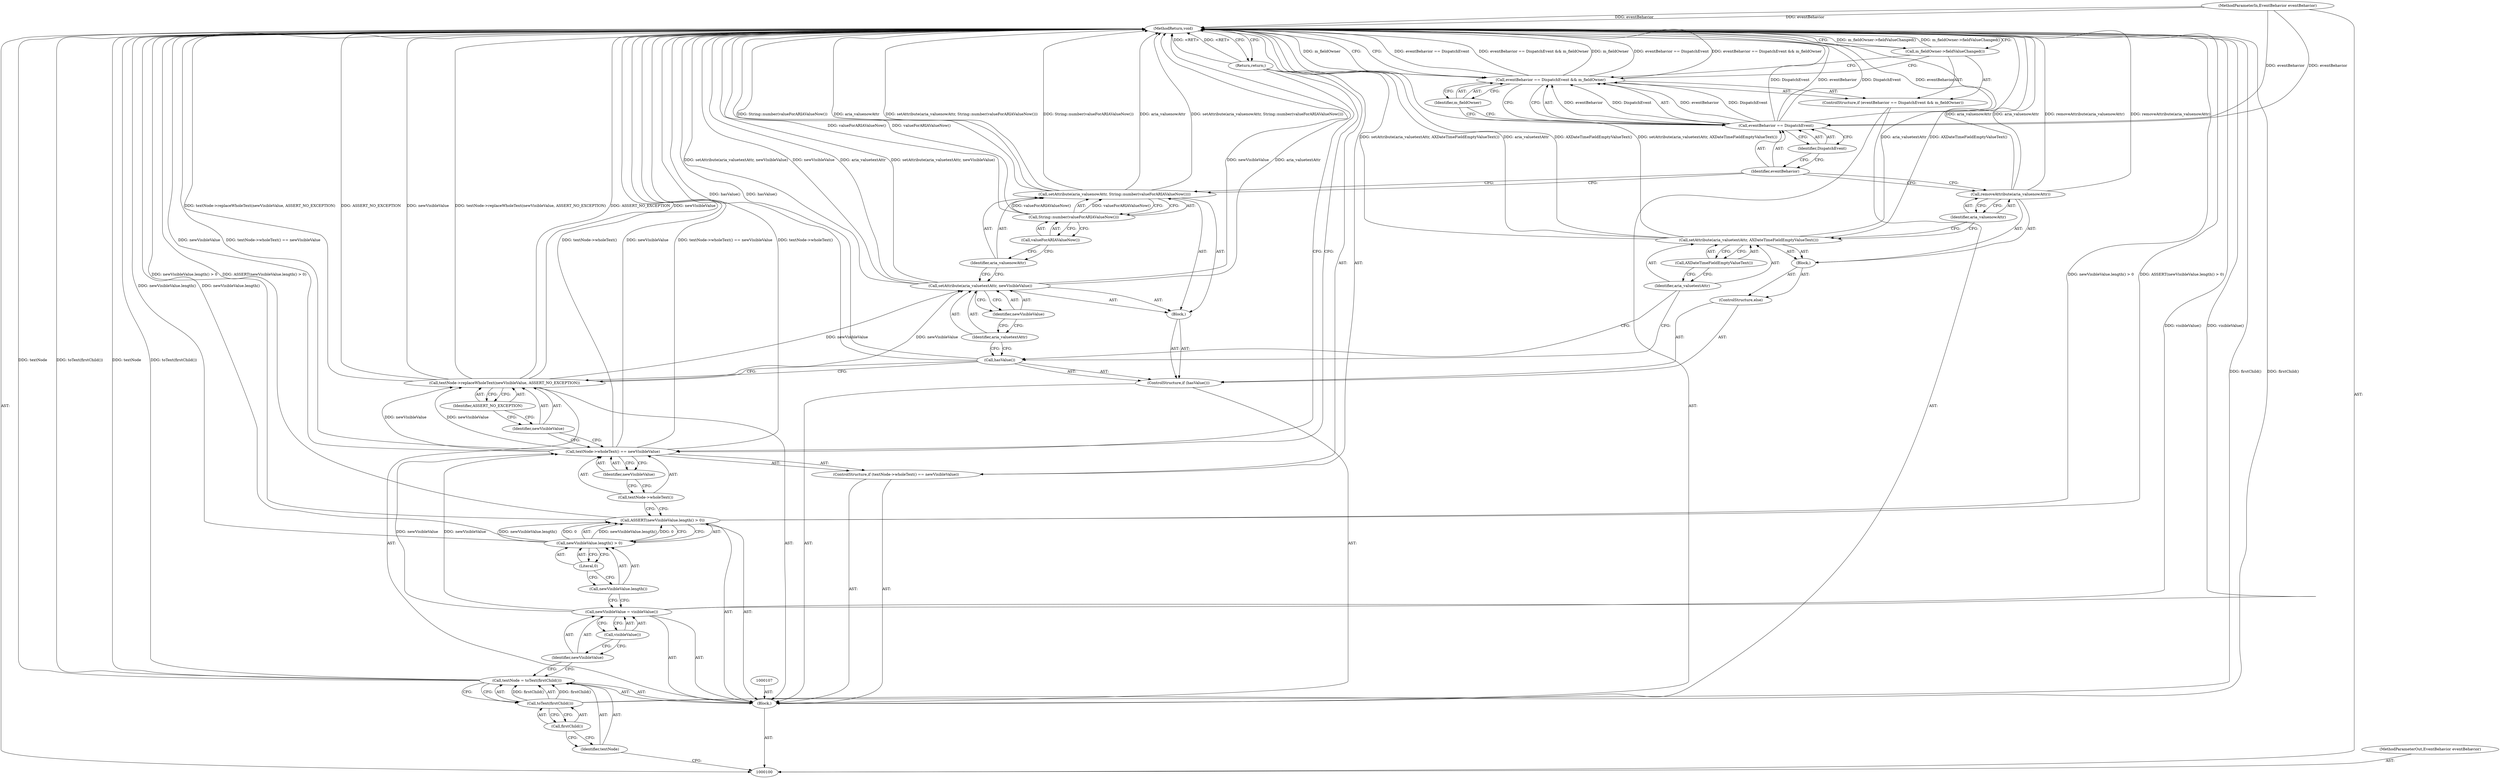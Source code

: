 digraph "0_Chrome_f7b020b3d36def118881daa4402c44ca72271482_0" {
"1000147" [label="(MethodReturn,void)"];
"1000101" [label="(MethodParameterIn,EventBehavior eventBehavior)"];
"1000224" [label="(MethodParameterOut,EventBehavior eventBehavior)"];
"1000121" [label="(Identifier,newVisibleValue)"];
"1000122" [label="(Identifier,ASSERT_NO_EXCEPTION)"];
"1000120" [label="(Call,textNode->replaceWholeText(newVisibleValue, ASSERT_NO_EXCEPTION))"];
"1000125" [label="(Block,)"];
"1000123" [label="(ControlStructure,if (hasValue()))"];
"1000124" [label="(Call,hasValue())"];
"1000127" [label="(Identifier,aria_valuetextAttr)"];
"1000128" [label="(Identifier,newVisibleValue)"];
"1000126" [label="(Call,setAttribute(aria_valuetextAttr, newVisibleValue))"];
"1000130" [label="(Identifier,aria_valuenowAttr)"];
"1000131" [label="(Call,String::number(valueForARIAValueNow()))"];
"1000132" [label="(Call,valueForARIAValueNow())"];
"1000129" [label="(Call,setAttribute(aria_valuenowAttr, String::number(valueForARIAValueNow())))"];
"1000134" [label="(Block,)"];
"1000133" [label="(ControlStructure,else)"];
"1000136" [label="(Identifier,aria_valuetextAttr)"];
"1000137" [label="(Call,AXDateTimeFieldEmptyValueText())"];
"1000135" [label="(Call,setAttribute(aria_valuetextAttr, AXDateTimeFieldEmptyValueText()))"];
"1000139" [label="(Identifier,aria_valuenowAttr)"];
"1000138" [label="(Call,removeAttribute(aria_valuenowAttr))"];
"1000144" [label="(Identifier,DispatchEvent)"];
"1000145" [label="(Identifier,m_fieldOwner)"];
"1000140" [label="(ControlStructure,if (eventBehavior == DispatchEvent && m_fieldOwner))"];
"1000141" [label="(Call,eventBehavior == DispatchEvent && m_fieldOwner)"];
"1000142" [label="(Call,eventBehavior == DispatchEvent)"];
"1000143" [label="(Identifier,eventBehavior)"];
"1000102" [label="(Block,)"];
"1000146" [label="(Call,m_fieldOwner->fieldValueChanged())"];
"1000103" [label="(Call,textNode = toText(firstChild()))"];
"1000104" [label="(Identifier,textNode)"];
"1000105" [label="(Call,toText(firstChild()))"];
"1000106" [label="(Call,firstChild())"];
"1000108" [label="(Call,newVisibleValue = visibleValue())"];
"1000109" [label="(Identifier,newVisibleValue)"];
"1000110" [label="(Call,visibleValue())"];
"1000112" [label="(Call,newVisibleValue.length() > 0)"];
"1000113" [label="(Call,newVisibleValue.length())"];
"1000114" [label="(Literal,0)"];
"1000111" [label="(Call,ASSERT(newVisibleValue.length() > 0))"];
"1000118" [label="(Identifier,newVisibleValue)"];
"1000115" [label="(ControlStructure,if (textNode->wholeText() == newVisibleValue))"];
"1000116" [label="(Call,textNode->wholeText() == newVisibleValue)"];
"1000117" [label="(Call,textNode->wholeText())"];
"1000119" [label="(Return,return;)"];
"1000147" -> "1000100"  [label="AST: "];
"1000147" -> "1000119"  [label="CFG: "];
"1000147" -> "1000146"  [label="CFG: "];
"1000147" -> "1000141"  [label="CFG: "];
"1000116" -> "1000147"  [label="DDG: textNode->wholeText()"];
"1000116" -> "1000147"  [label="DDG: newVisibleValue"];
"1000116" -> "1000147"  [label="DDG: textNode->wholeText() == newVisibleValue"];
"1000141" -> "1000147"  [label="DDG: eventBehavior == DispatchEvent"];
"1000141" -> "1000147"  [label="DDG: eventBehavior == DispatchEvent && m_fieldOwner"];
"1000141" -> "1000147"  [label="DDG: m_fieldOwner"];
"1000103" -> "1000147"  [label="DDG: textNode"];
"1000103" -> "1000147"  [label="DDG: toText(firstChild())"];
"1000120" -> "1000147"  [label="DDG: newVisibleValue"];
"1000120" -> "1000147"  [label="DDG: textNode->replaceWholeText(newVisibleValue, ASSERT_NO_EXCEPTION)"];
"1000120" -> "1000147"  [label="DDG: ASSERT_NO_EXCEPTION"];
"1000126" -> "1000147"  [label="DDG: aria_valuetextAttr"];
"1000126" -> "1000147"  [label="DDG: setAttribute(aria_valuetextAttr, newVisibleValue)"];
"1000126" -> "1000147"  [label="DDG: newVisibleValue"];
"1000111" -> "1000147"  [label="DDG: newVisibleValue.length() > 0"];
"1000111" -> "1000147"  [label="DDG: ASSERT(newVisibleValue.length() > 0)"];
"1000146" -> "1000147"  [label="DDG: m_fieldOwner->fieldValueChanged()"];
"1000129" -> "1000147"  [label="DDG: aria_valuenowAttr"];
"1000129" -> "1000147"  [label="DDG: setAttribute(aria_valuenowAttr, String::number(valueForARIAValueNow()))"];
"1000129" -> "1000147"  [label="DDG: String::number(valueForARIAValueNow())"];
"1000131" -> "1000147"  [label="DDG: valueForARIAValueNow()"];
"1000138" -> "1000147"  [label="DDG: aria_valuenowAttr"];
"1000138" -> "1000147"  [label="DDG: removeAttribute(aria_valuenowAttr)"];
"1000142" -> "1000147"  [label="DDG: DispatchEvent"];
"1000142" -> "1000147"  [label="DDG: eventBehavior"];
"1000135" -> "1000147"  [label="DDG: setAttribute(aria_valuetextAttr, AXDateTimeFieldEmptyValueText())"];
"1000135" -> "1000147"  [label="DDG: aria_valuetextAttr"];
"1000135" -> "1000147"  [label="DDG: AXDateTimeFieldEmptyValueText()"];
"1000112" -> "1000147"  [label="DDG: newVisibleValue.length()"];
"1000101" -> "1000147"  [label="DDG: eventBehavior"];
"1000108" -> "1000147"  [label="DDG: visibleValue()"];
"1000105" -> "1000147"  [label="DDG: firstChild()"];
"1000124" -> "1000147"  [label="DDG: hasValue()"];
"1000119" -> "1000147"  [label="DDG: <RET>"];
"1000101" -> "1000100"  [label="AST: "];
"1000101" -> "1000147"  [label="DDG: eventBehavior"];
"1000101" -> "1000142"  [label="DDG: eventBehavior"];
"1000224" -> "1000100"  [label="AST: "];
"1000121" -> "1000120"  [label="AST: "];
"1000121" -> "1000116"  [label="CFG: "];
"1000122" -> "1000121"  [label="CFG: "];
"1000122" -> "1000120"  [label="AST: "];
"1000122" -> "1000121"  [label="CFG: "];
"1000120" -> "1000122"  [label="CFG: "];
"1000120" -> "1000102"  [label="AST: "];
"1000120" -> "1000122"  [label="CFG: "];
"1000121" -> "1000120"  [label="AST: "];
"1000122" -> "1000120"  [label="AST: "];
"1000124" -> "1000120"  [label="CFG: "];
"1000120" -> "1000147"  [label="DDG: newVisibleValue"];
"1000120" -> "1000147"  [label="DDG: textNode->replaceWholeText(newVisibleValue, ASSERT_NO_EXCEPTION)"];
"1000120" -> "1000147"  [label="DDG: ASSERT_NO_EXCEPTION"];
"1000116" -> "1000120"  [label="DDG: newVisibleValue"];
"1000120" -> "1000126"  [label="DDG: newVisibleValue"];
"1000125" -> "1000123"  [label="AST: "];
"1000126" -> "1000125"  [label="AST: "];
"1000129" -> "1000125"  [label="AST: "];
"1000123" -> "1000102"  [label="AST: "];
"1000124" -> "1000123"  [label="AST: "];
"1000125" -> "1000123"  [label="AST: "];
"1000133" -> "1000123"  [label="AST: "];
"1000124" -> "1000123"  [label="AST: "];
"1000124" -> "1000120"  [label="CFG: "];
"1000127" -> "1000124"  [label="CFG: "];
"1000136" -> "1000124"  [label="CFG: "];
"1000124" -> "1000147"  [label="DDG: hasValue()"];
"1000127" -> "1000126"  [label="AST: "];
"1000127" -> "1000124"  [label="CFG: "];
"1000128" -> "1000127"  [label="CFG: "];
"1000128" -> "1000126"  [label="AST: "];
"1000128" -> "1000127"  [label="CFG: "];
"1000126" -> "1000128"  [label="CFG: "];
"1000126" -> "1000125"  [label="AST: "];
"1000126" -> "1000128"  [label="CFG: "];
"1000127" -> "1000126"  [label="AST: "];
"1000128" -> "1000126"  [label="AST: "];
"1000130" -> "1000126"  [label="CFG: "];
"1000126" -> "1000147"  [label="DDG: aria_valuetextAttr"];
"1000126" -> "1000147"  [label="DDG: setAttribute(aria_valuetextAttr, newVisibleValue)"];
"1000126" -> "1000147"  [label="DDG: newVisibleValue"];
"1000120" -> "1000126"  [label="DDG: newVisibleValue"];
"1000130" -> "1000129"  [label="AST: "];
"1000130" -> "1000126"  [label="CFG: "];
"1000132" -> "1000130"  [label="CFG: "];
"1000131" -> "1000129"  [label="AST: "];
"1000131" -> "1000132"  [label="CFG: "];
"1000132" -> "1000131"  [label="AST: "];
"1000129" -> "1000131"  [label="CFG: "];
"1000131" -> "1000147"  [label="DDG: valueForARIAValueNow()"];
"1000131" -> "1000129"  [label="DDG: valueForARIAValueNow()"];
"1000132" -> "1000131"  [label="AST: "];
"1000132" -> "1000130"  [label="CFG: "];
"1000131" -> "1000132"  [label="CFG: "];
"1000129" -> "1000125"  [label="AST: "];
"1000129" -> "1000131"  [label="CFG: "];
"1000130" -> "1000129"  [label="AST: "];
"1000131" -> "1000129"  [label="AST: "];
"1000143" -> "1000129"  [label="CFG: "];
"1000129" -> "1000147"  [label="DDG: aria_valuenowAttr"];
"1000129" -> "1000147"  [label="DDG: setAttribute(aria_valuenowAttr, String::number(valueForARIAValueNow()))"];
"1000129" -> "1000147"  [label="DDG: String::number(valueForARIAValueNow())"];
"1000131" -> "1000129"  [label="DDG: valueForARIAValueNow()"];
"1000134" -> "1000133"  [label="AST: "];
"1000135" -> "1000134"  [label="AST: "];
"1000138" -> "1000134"  [label="AST: "];
"1000133" -> "1000123"  [label="AST: "];
"1000134" -> "1000133"  [label="AST: "];
"1000136" -> "1000135"  [label="AST: "];
"1000136" -> "1000124"  [label="CFG: "];
"1000137" -> "1000136"  [label="CFG: "];
"1000137" -> "1000135"  [label="AST: "];
"1000137" -> "1000136"  [label="CFG: "];
"1000135" -> "1000137"  [label="CFG: "];
"1000135" -> "1000134"  [label="AST: "];
"1000135" -> "1000137"  [label="CFG: "];
"1000136" -> "1000135"  [label="AST: "];
"1000137" -> "1000135"  [label="AST: "];
"1000139" -> "1000135"  [label="CFG: "];
"1000135" -> "1000147"  [label="DDG: setAttribute(aria_valuetextAttr, AXDateTimeFieldEmptyValueText())"];
"1000135" -> "1000147"  [label="DDG: aria_valuetextAttr"];
"1000135" -> "1000147"  [label="DDG: AXDateTimeFieldEmptyValueText()"];
"1000139" -> "1000138"  [label="AST: "];
"1000139" -> "1000135"  [label="CFG: "];
"1000138" -> "1000139"  [label="CFG: "];
"1000138" -> "1000134"  [label="AST: "];
"1000138" -> "1000139"  [label="CFG: "];
"1000139" -> "1000138"  [label="AST: "];
"1000143" -> "1000138"  [label="CFG: "];
"1000138" -> "1000147"  [label="DDG: aria_valuenowAttr"];
"1000138" -> "1000147"  [label="DDG: removeAttribute(aria_valuenowAttr)"];
"1000144" -> "1000142"  [label="AST: "];
"1000144" -> "1000143"  [label="CFG: "];
"1000142" -> "1000144"  [label="CFG: "];
"1000145" -> "1000141"  [label="AST: "];
"1000145" -> "1000142"  [label="CFG: "];
"1000141" -> "1000145"  [label="CFG: "];
"1000140" -> "1000102"  [label="AST: "];
"1000141" -> "1000140"  [label="AST: "];
"1000146" -> "1000140"  [label="AST: "];
"1000141" -> "1000140"  [label="AST: "];
"1000141" -> "1000142"  [label="CFG: "];
"1000141" -> "1000145"  [label="CFG: "];
"1000142" -> "1000141"  [label="AST: "];
"1000145" -> "1000141"  [label="AST: "];
"1000146" -> "1000141"  [label="CFG: "];
"1000147" -> "1000141"  [label="CFG: "];
"1000141" -> "1000147"  [label="DDG: eventBehavior == DispatchEvent"];
"1000141" -> "1000147"  [label="DDG: eventBehavior == DispatchEvent && m_fieldOwner"];
"1000141" -> "1000147"  [label="DDG: m_fieldOwner"];
"1000142" -> "1000141"  [label="DDG: eventBehavior"];
"1000142" -> "1000141"  [label="DDG: DispatchEvent"];
"1000142" -> "1000141"  [label="AST: "];
"1000142" -> "1000144"  [label="CFG: "];
"1000143" -> "1000142"  [label="AST: "];
"1000144" -> "1000142"  [label="AST: "];
"1000145" -> "1000142"  [label="CFG: "];
"1000141" -> "1000142"  [label="CFG: "];
"1000142" -> "1000147"  [label="DDG: DispatchEvent"];
"1000142" -> "1000147"  [label="DDG: eventBehavior"];
"1000142" -> "1000141"  [label="DDG: eventBehavior"];
"1000142" -> "1000141"  [label="DDG: DispatchEvent"];
"1000101" -> "1000142"  [label="DDG: eventBehavior"];
"1000143" -> "1000142"  [label="AST: "];
"1000143" -> "1000129"  [label="CFG: "];
"1000143" -> "1000138"  [label="CFG: "];
"1000144" -> "1000143"  [label="CFG: "];
"1000102" -> "1000100"  [label="AST: "];
"1000103" -> "1000102"  [label="AST: "];
"1000107" -> "1000102"  [label="AST: "];
"1000108" -> "1000102"  [label="AST: "];
"1000111" -> "1000102"  [label="AST: "];
"1000115" -> "1000102"  [label="AST: "];
"1000120" -> "1000102"  [label="AST: "];
"1000123" -> "1000102"  [label="AST: "];
"1000140" -> "1000102"  [label="AST: "];
"1000146" -> "1000140"  [label="AST: "];
"1000146" -> "1000141"  [label="CFG: "];
"1000147" -> "1000146"  [label="CFG: "];
"1000146" -> "1000147"  [label="DDG: m_fieldOwner->fieldValueChanged()"];
"1000103" -> "1000102"  [label="AST: "];
"1000103" -> "1000105"  [label="CFG: "];
"1000104" -> "1000103"  [label="AST: "];
"1000105" -> "1000103"  [label="AST: "];
"1000109" -> "1000103"  [label="CFG: "];
"1000103" -> "1000147"  [label="DDG: textNode"];
"1000103" -> "1000147"  [label="DDG: toText(firstChild())"];
"1000105" -> "1000103"  [label="DDG: firstChild()"];
"1000104" -> "1000103"  [label="AST: "];
"1000104" -> "1000100"  [label="CFG: "];
"1000106" -> "1000104"  [label="CFG: "];
"1000105" -> "1000103"  [label="AST: "];
"1000105" -> "1000106"  [label="CFG: "];
"1000106" -> "1000105"  [label="AST: "];
"1000103" -> "1000105"  [label="CFG: "];
"1000105" -> "1000147"  [label="DDG: firstChild()"];
"1000105" -> "1000103"  [label="DDG: firstChild()"];
"1000106" -> "1000105"  [label="AST: "];
"1000106" -> "1000104"  [label="CFG: "];
"1000105" -> "1000106"  [label="CFG: "];
"1000108" -> "1000102"  [label="AST: "];
"1000108" -> "1000110"  [label="CFG: "];
"1000109" -> "1000108"  [label="AST: "];
"1000110" -> "1000108"  [label="AST: "];
"1000113" -> "1000108"  [label="CFG: "];
"1000108" -> "1000147"  [label="DDG: visibleValue()"];
"1000108" -> "1000116"  [label="DDG: newVisibleValue"];
"1000109" -> "1000108"  [label="AST: "];
"1000109" -> "1000103"  [label="CFG: "];
"1000110" -> "1000109"  [label="CFG: "];
"1000110" -> "1000108"  [label="AST: "];
"1000110" -> "1000109"  [label="CFG: "];
"1000108" -> "1000110"  [label="CFG: "];
"1000112" -> "1000111"  [label="AST: "];
"1000112" -> "1000114"  [label="CFG: "];
"1000113" -> "1000112"  [label="AST: "];
"1000114" -> "1000112"  [label="AST: "];
"1000111" -> "1000112"  [label="CFG: "];
"1000112" -> "1000147"  [label="DDG: newVisibleValue.length()"];
"1000112" -> "1000111"  [label="DDG: newVisibleValue.length()"];
"1000112" -> "1000111"  [label="DDG: 0"];
"1000113" -> "1000112"  [label="AST: "];
"1000113" -> "1000108"  [label="CFG: "];
"1000114" -> "1000113"  [label="CFG: "];
"1000114" -> "1000112"  [label="AST: "];
"1000114" -> "1000113"  [label="CFG: "];
"1000112" -> "1000114"  [label="CFG: "];
"1000111" -> "1000102"  [label="AST: "];
"1000111" -> "1000112"  [label="CFG: "];
"1000112" -> "1000111"  [label="AST: "];
"1000117" -> "1000111"  [label="CFG: "];
"1000111" -> "1000147"  [label="DDG: newVisibleValue.length() > 0"];
"1000111" -> "1000147"  [label="DDG: ASSERT(newVisibleValue.length() > 0)"];
"1000112" -> "1000111"  [label="DDG: newVisibleValue.length()"];
"1000112" -> "1000111"  [label="DDG: 0"];
"1000118" -> "1000116"  [label="AST: "];
"1000118" -> "1000117"  [label="CFG: "];
"1000116" -> "1000118"  [label="CFG: "];
"1000115" -> "1000102"  [label="AST: "];
"1000116" -> "1000115"  [label="AST: "];
"1000119" -> "1000115"  [label="AST: "];
"1000116" -> "1000115"  [label="AST: "];
"1000116" -> "1000118"  [label="CFG: "];
"1000117" -> "1000116"  [label="AST: "];
"1000118" -> "1000116"  [label="AST: "];
"1000119" -> "1000116"  [label="CFG: "];
"1000121" -> "1000116"  [label="CFG: "];
"1000116" -> "1000147"  [label="DDG: textNode->wholeText()"];
"1000116" -> "1000147"  [label="DDG: newVisibleValue"];
"1000116" -> "1000147"  [label="DDG: textNode->wholeText() == newVisibleValue"];
"1000108" -> "1000116"  [label="DDG: newVisibleValue"];
"1000116" -> "1000120"  [label="DDG: newVisibleValue"];
"1000117" -> "1000116"  [label="AST: "];
"1000117" -> "1000111"  [label="CFG: "];
"1000118" -> "1000117"  [label="CFG: "];
"1000119" -> "1000115"  [label="AST: "];
"1000119" -> "1000116"  [label="CFG: "];
"1000147" -> "1000119"  [label="CFG: "];
"1000119" -> "1000147"  [label="DDG: <RET>"];
}
